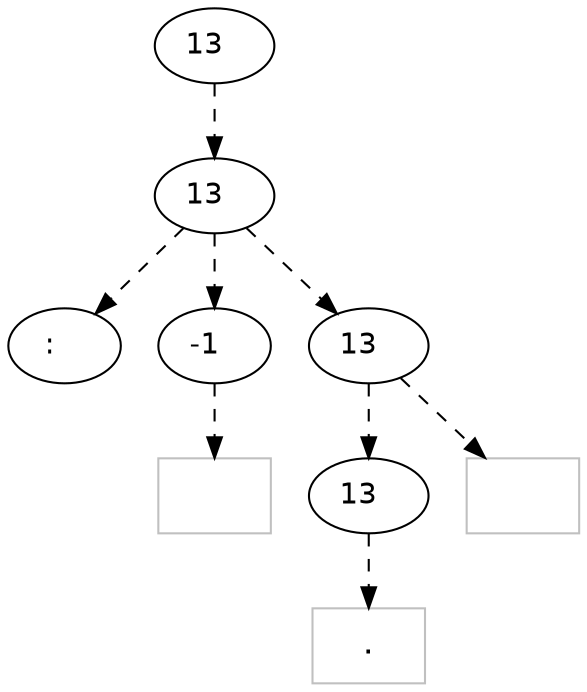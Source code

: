 digraph hierarchy {

node [fontname=Helvetica]
edge [style=dashed]

doc_0 [label="13  "]

doc_0 -> { section_1}
{rank=same; section_1}

section_1 [label="13  "]

section_1 -> { header_2 block_3 block_4}
{rank=same; header_2 block_3 block_4}

header_2 [label=":   "]
block_3 [label="-1  "]
block_4 [label="13  "]


block_3 -> leaf_5
leaf_5  [color=Gray,shape=rectangle,fontname=Inconsolata,label=""]block_4 -> { codeblock_6}
{rank=same; codeblock_6}

codeblock_6 [label="13  "]


codeblock_6 -> leaf_7
leaf_7  [color=Gray,shape=rectangle,fontname=Inconsolata,label=".
"]
block_4 -> leaf_8
leaf_8  [color=Gray,shape=rectangle,fontname=Inconsolata,label=""]
}
